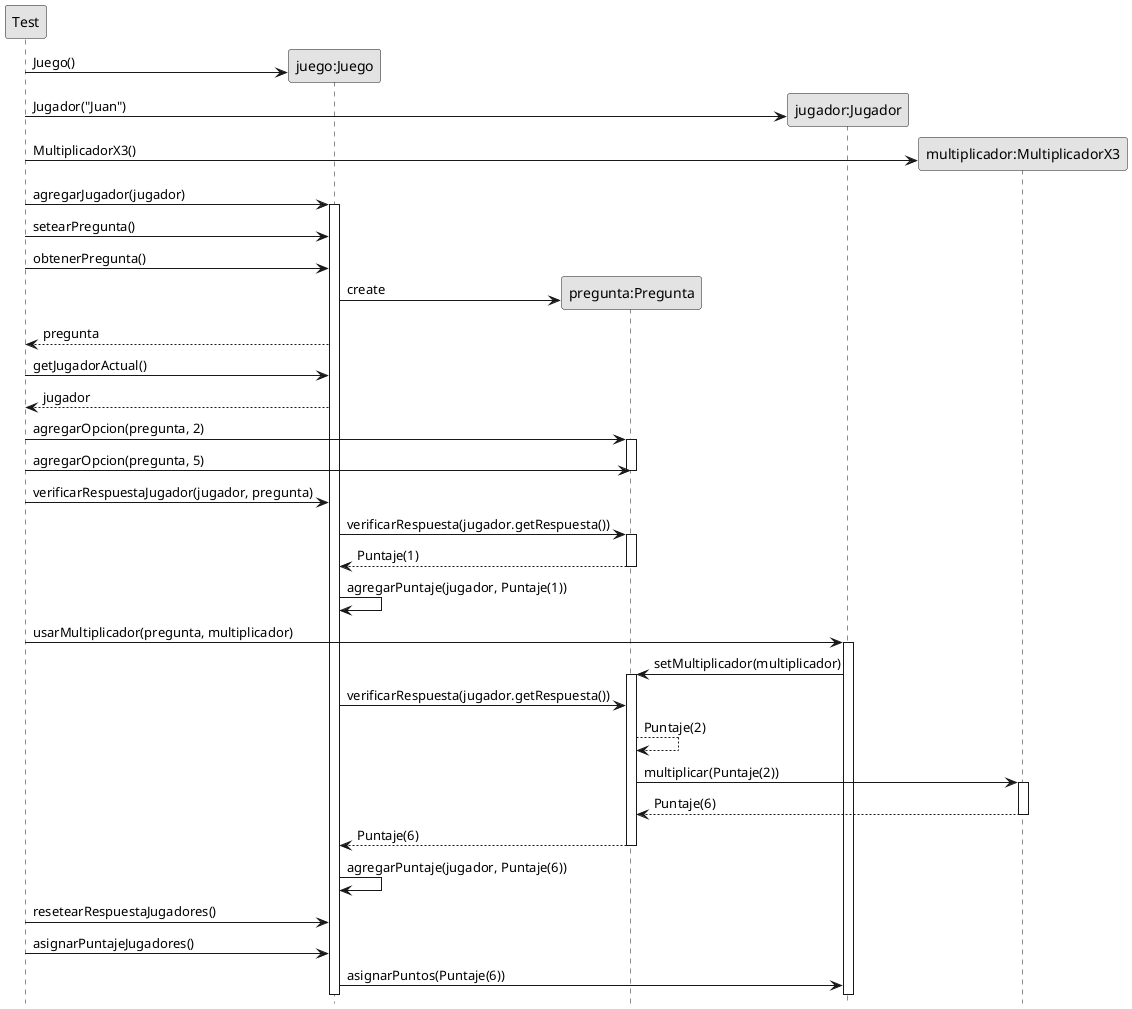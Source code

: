 @startuml

skinparam monochrome true
hide footbox

participant "Test" as actor
participant "juego:Juego" as Juego
participant "pregunta:Pregunta" as Pregunta
participant "jugador:Jugador" as Jugador
participant "multiplicador:MultiplicadorX3" as MultiplicadorX3




create Juego
actor->Juego: Juego()



create Jugador
actor->Jugador: Jugador("Juan")

create MultiplicadorX3
actor->MultiplicadorX3: MultiplicadorX3()

actor->Juego: agregarJugador(jugador)
activate Juego

actor->Juego: setearPregunta()

actor->Juego: obtenerPregunta()
create Pregunta 
Juego->Pregunta: create


actor<--Juego: pregunta
actor->Juego: getJugadorActual()
actor<--Juego: jugador
actor->Pregunta: agregarOpcion(pregunta, 2)
activate Pregunta
actor->Pregunta: agregarOpcion(pregunta, 5)
deactivate Pregunta
actor->Juego: verificarRespuestaJugador(jugador, pregunta)
Juego->Pregunta: verificarRespuesta(jugador.getRespuesta())
activate Pregunta
Pregunta-->Juego: Puntaje(1)
deactivate Pregunta
Juego->Juego: agregarPuntaje(jugador, Puntaje(1))
actor->Jugador: usarMultiplicador(pregunta, multiplicador)
activate Jugador
Jugador->Pregunta: setMultiplicador(multiplicador)
activate Pregunta
Juego->Pregunta: verificarRespuesta(jugador.getRespuesta())
Pregunta-->Pregunta: Puntaje(2)
Pregunta->MultiplicadorX3: multiplicar(Puntaje(2))
activate MultiplicadorX3
MultiplicadorX3-->Pregunta: Puntaje(6)
deactivate MultiplicadorX3
Pregunta-->Juego: Puntaje(6)
deactivate Pregunta
Juego->Juego: agregarPuntaje(jugador, Puntaje(6))

actor->Juego: resetearRespuestaJugadores()
actor->Juego: asignarPuntajeJugadores()
Juego->Jugador: asignarPuntos(Puntaje(6)) 
